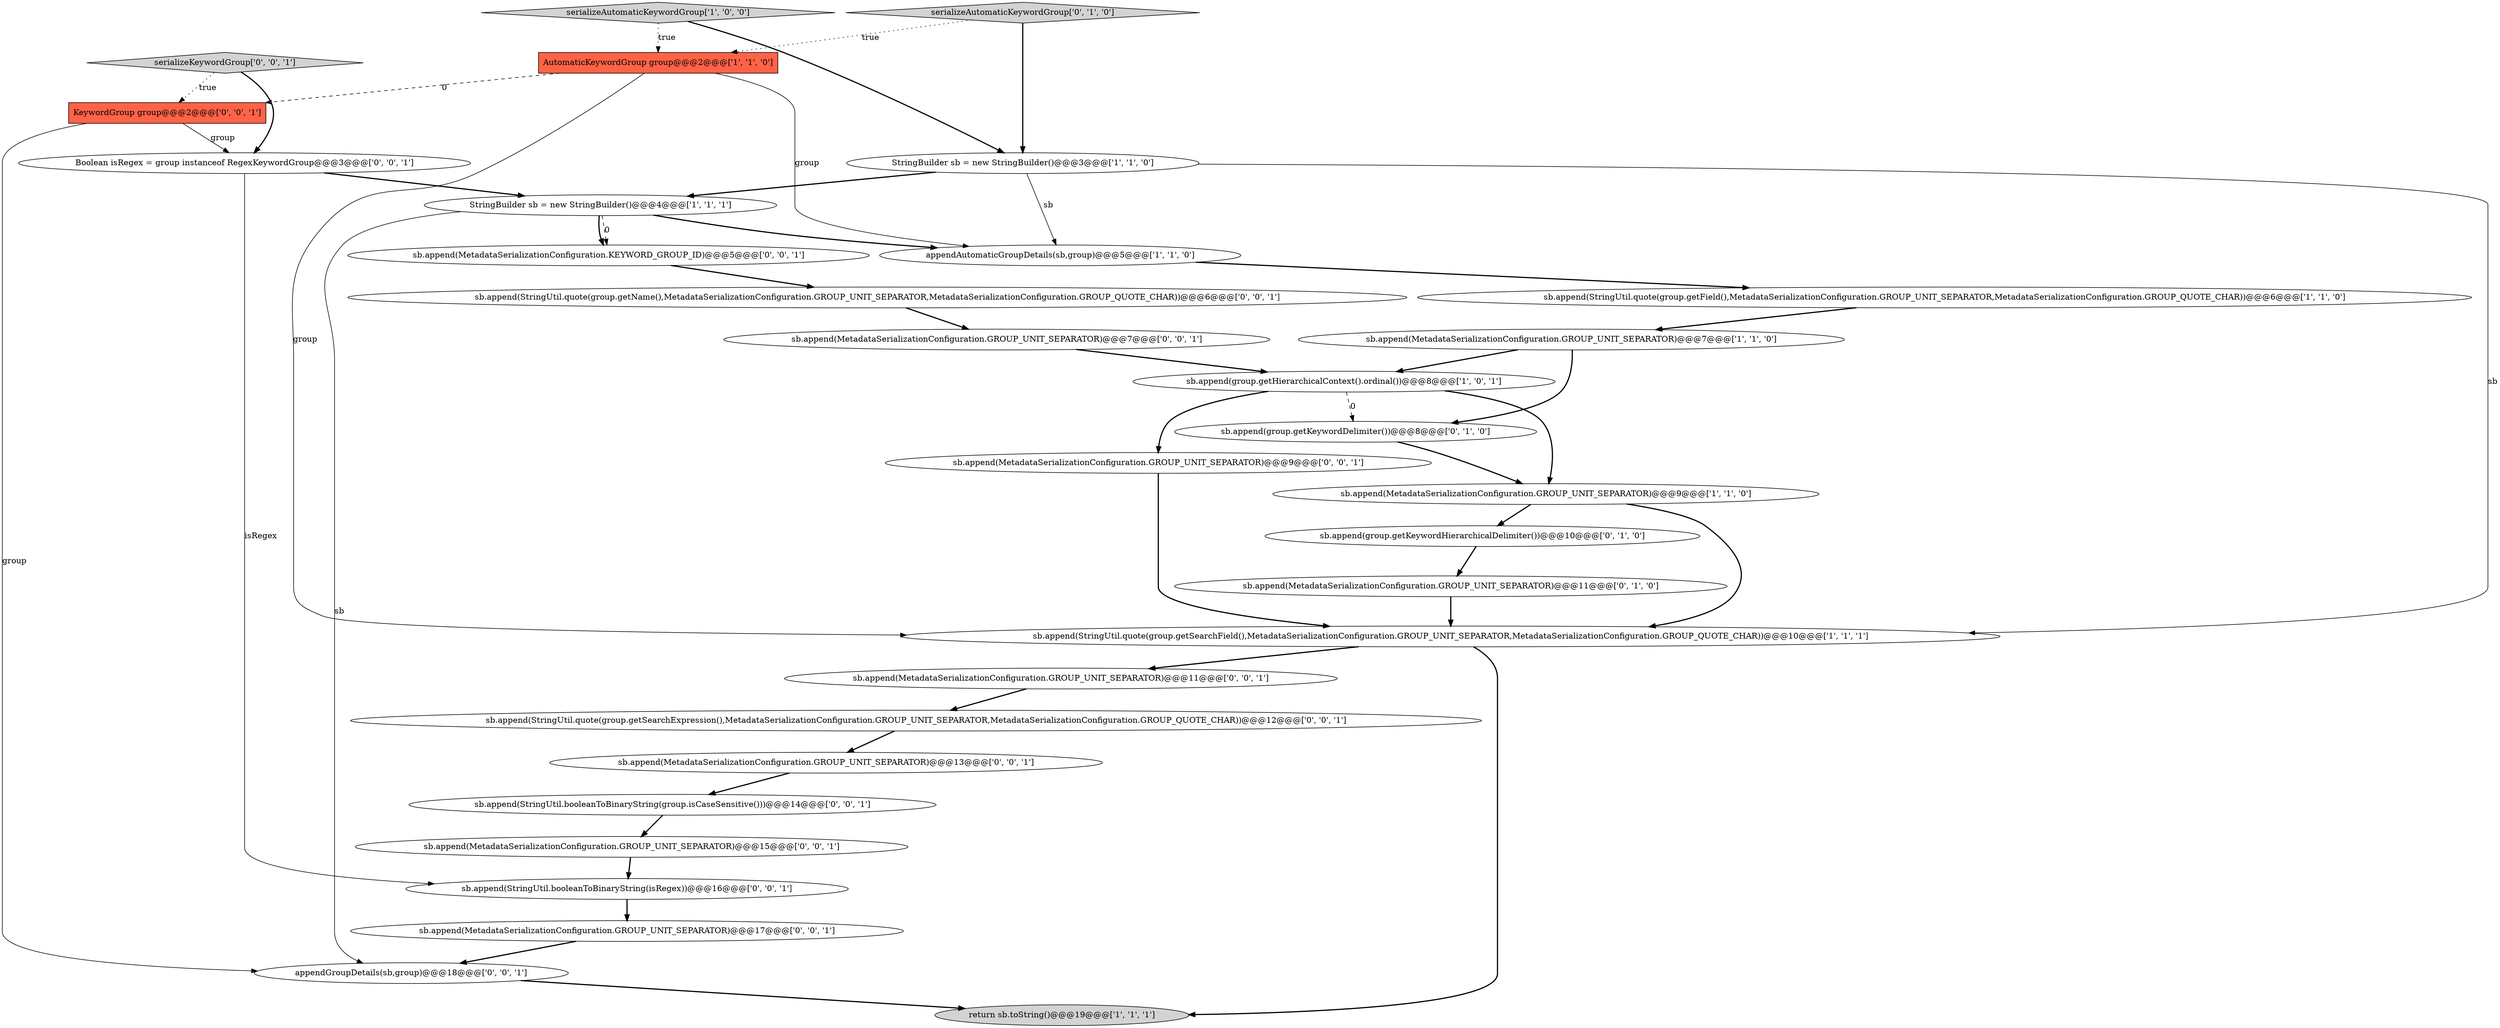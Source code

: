 digraph {
14 [style = filled, label = "serializeAutomaticKeywordGroup['0', '1', '0']", fillcolor = lightgray, shape = diamond image = "AAA0AAABBB2BBB"];
12 [style = filled, label = "sb.append(group.getKeywordDelimiter())@@@8@@@['0', '1', '0']", fillcolor = white, shape = ellipse image = "AAA1AAABBB2BBB"];
29 [style = filled, label = "sb.append(StringUtil.quote(group.getSearchExpression(),MetadataSerializationConfiguration.GROUP_UNIT_SEPARATOR,MetadataSerializationConfiguration.GROUP_QUOTE_CHAR))@@@12@@@['0', '0', '1']", fillcolor = white, shape = ellipse image = "AAA0AAABBB3BBB"];
20 [style = filled, label = "sb.append(MetadataSerializationConfiguration.GROUP_UNIT_SEPARATOR)@@@11@@@['0', '0', '1']", fillcolor = white, shape = ellipse image = "AAA0AAABBB3BBB"];
8 [style = filled, label = "AutomaticKeywordGroup group@@@2@@@['1', '1', '0']", fillcolor = tomato, shape = box image = "AAA0AAABBB1BBB"];
25 [style = filled, label = "appendGroupDetails(sb,group)@@@18@@@['0', '0', '1']", fillcolor = white, shape = ellipse image = "AAA0AAABBB3BBB"];
5 [style = filled, label = "sb.append(StringUtil.quote(group.getField(),MetadataSerializationConfiguration.GROUP_UNIT_SEPARATOR,MetadataSerializationConfiguration.GROUP_QUOTE_CHAR))@@@6@@@['1', '1', '0']", fillcolor = white, shape = ellipse image = "AAA0AAABBB1BBB"];
26 [style = filled, label = "sb.append(MetadataSerializationConfiguration.GROUP_UNIT_SEPARATOR)@@@7@@@['0', '0', '1']", fillcolor = white, shape = ellipse image = "AAA0AAABBB3BBB"];
21 [style = filled, label = "Boolean isRegex = group instanceof RegexKeywordGroup@@@3@@@['0', '0', '1']", fillcolor = white, shape = ellipse image = "AAA0AAABBB3BBB"];
10 [style = filled, label = "sb.append(StringUtil.quote(group.getSearchField(),MetadataSerializationConfiguration.GROUP_UNIT_SEPARATOR,MetadataSerializationConfiguration.GROUP_QUOTE_CHAR))@@@10@@@['1', '1', '1']", fillcolor = white, shape = ellipse image = "AAA0AAABBB1BBB"];
16 [style = filled, label = "KeywordGroup group@@@2@@@['0', '0', '1']", fillcolor = tomato, shape = box image = "AAA0AAABBB3BBB"];
27 [style = filled, label = "sb.append(StringUtil.booleanToBinaryString(group.isCaseSensitive()))@@@14@@@['0', '0', '1']", fillcolor = white, shape = ellipse image = "AAA0AAABBB3BBB"];
24 [style = filled, label = "sb.append(MetadataSerializationConfiguration.GROUP_UNIT_SEPARATOR)@@@15@@@['0', '0', '1']", fillcolor = white, shape = ellipse image = "AAA0AAABBB3BBB"];
3 [style = filled, label = "sb.append(MetadataSerializationConfiguration.GROUP_UNIT_SEPARATOR)@@@7@@@['1', '1', '0']", fillcolor = white, shape = ellipse image = "AAA0AAABBB1BBB"];
19 [style = filled, label = "sb.append(StringUtil.quote(group.getName(),MetadataSerializationConfiguration.GROUP_UNIT_SEPARATOR,MetadataSerializationConfiguration.GROUP_QUOTE_CHAR))@@@6@@@['0', '0', '1']", fillcolor = white, shape = ellipse image = "AAA0AAABBB3BBB"];
28 [style = filled, label = "sb.append(MetadataSerializationConfiguration.GROUP_UNIT_SEPARATOR)@@@17@@@['0', '0', '1']", fillcolor = white, shape = ellipse image = "AAA0AAABBB3BBB"];
9 [style = filled, label = "StringBuilder sb = new StringBuilder()@@@3@@@['1', '1', '0']", fillcolor = white, shape = ellipse image = "AAA0AAABBB1BBB"];
6 [style = filled, label = "serializeAutomaticKeywordGroup['1', '0', '0']", fillcolor = lightgray, shape = diamond image = "AAA0AAABBB1BBB"];
18 [style = filled, label = "serializeKeywordGroup['0', '0', '1']", fillcolor = lightgray, shape = diamond image = "AAA0AAABBB3BBB"];
11 [style = filled, label = "sb.append(MetadataSerializationConfiguration.GROUP_UNIT_SEPARATOR)@@@11@@@['0', '1', '0']", fillcolor = white, shape = ellipse image = "AAA1AAABBB2BBB"];
2 [style = filled, label = "return sb.toString()@@@19@@@['1', '1', '1']", fillcolor = lightgray, shape = ellipse image = "AAA0AAABBB1BBB"];
15 [style = filled, label = "sb.append(MetadataSerializationConfiguration.KEYWORD_GROUP_ID)@@@5@@@['0', '0', '1']", fillcolor = white, shape = ellipse image = "AAA0AAABBB3BBB"];
23 [style = filled, label = "sb.append(MetadataSerializationConfiguration.GROUP_UNIT_SEPARATOR)@@@13@@@['0', '0', '1']", fillcolor = white, shape = ellipse image = "AAA0AAABBB3BBB"];
1 [style = filled, label = "sb.append(MetadataSerializationConfiguration.GROUP_UNIT_SEPARATOR)@@@9@@@['1', '1', '0']", fillcolor = white, shape = ellipse image = "AAA0AAABBB1BBB"];
13 [style = filled, label = "sb.append(group.getKeywordHierarchicalDelimiter())@@@10@@@['0', '1', '0']", fillcolor = white, shape = ellipse image = "AAA1AAABBB2BBB"];
0 [style = filled, label = "StringBuilder sb = new StringBuilder()@@@4@@@['1', '1', '1']", fillcolor = white, shape = ellipse image = "AAA0AAABBB1BBB"];
7 [style = filled, label = "sb.append(group.getHierarchicalContext().ordinal())@@@8@@@['1', '0', '1']", fillcolor = white, shape = ellipse image = "AAA0AAABBB1BBB"];
17 [style = filled, label = "sb.append(StringUtil.booleanToBinaryString(isRegex))@@@16@@@['0', '0', '1']", fillcolor = white, shape = ellipse image = "AAA0AAABBB3BBB"];
22 [style = filled, label = "sb.append(MetadataSerializationConfiguration.GROUP_UNIT_SEPARATOR)@@@9@@@['0', '0', '1']", fillcolor = white, shape = ellipse image = "AAA0AAABBB3BBB"];
4 [style = filled, label = "appendAutomaticGroupDetails(sb,group)@@@5@@@['1', '1', '0']", fillcolor = white, shape = ellipse image = "AAA0AAABBB1BBB"];
10->20 [style = bold, label=""];
8->16 [style = dashed, label="0"];
16->21 [style = solid, label="group"];
0->4 [style = bold, label=""];
10->2 [style = bold, label=""];
1->10 [style = bold, label=""];
8->10 [style = solid, label="group"];
25->2 [style = bold, label=""];
0->25 [style = solid, label="sb"];
4->5 [style = bold, label=""];
24->17 [style = bold, label=""];
23->27 [style = bold, label=""];
12->1 [style = bold, label=""];
14->8 [style = dotted, label="true"];
15->19 [style = bold, label=""];
21->17 [style = solid, label="isRegex"];
14->9 [style = bold, label=""];
9->0 [style = bold, label=""];
7->22 [style = bold, label=""];
3->7 [style = bold, label=""];
29->23 [style = bold, label=""];
6->9 [style = bold, label=""];
9->10 [style = solid, label="sb"];
18->16 [style = dotted, label="true"];
27->24 [style = bold, label=""];
6->8 [style = dotted, label="true"];
13->11 [style = bold, label=""];
11->10 [style = bold, label=""];
0->15 [style = bold, label=""];
3->12 [style = bold, label=""];
19->26 [style = bold, label=""];
17->28 [style = bold, label=""];
7->12 [style = dashed, label="0"];
16->25 [style = solid, label="group"];
20->29 [style = bold, label=""];
18->21 [style = bold, label=""];
26->7 [style = bold, label=""];
8->4 [style = solid, label="group"];
5->3 [style = bold, label=""];
7->1 [style = bold, label=""];
0->15 [style = dashed, label="0"];
21->0 [style = bold, label=""];
22->10 [style = bold, label=""];
28->25 [style = bold, label=""];
1->13 [style = bold, label=""];
9->4 [style = solid, label="sb"];
}
